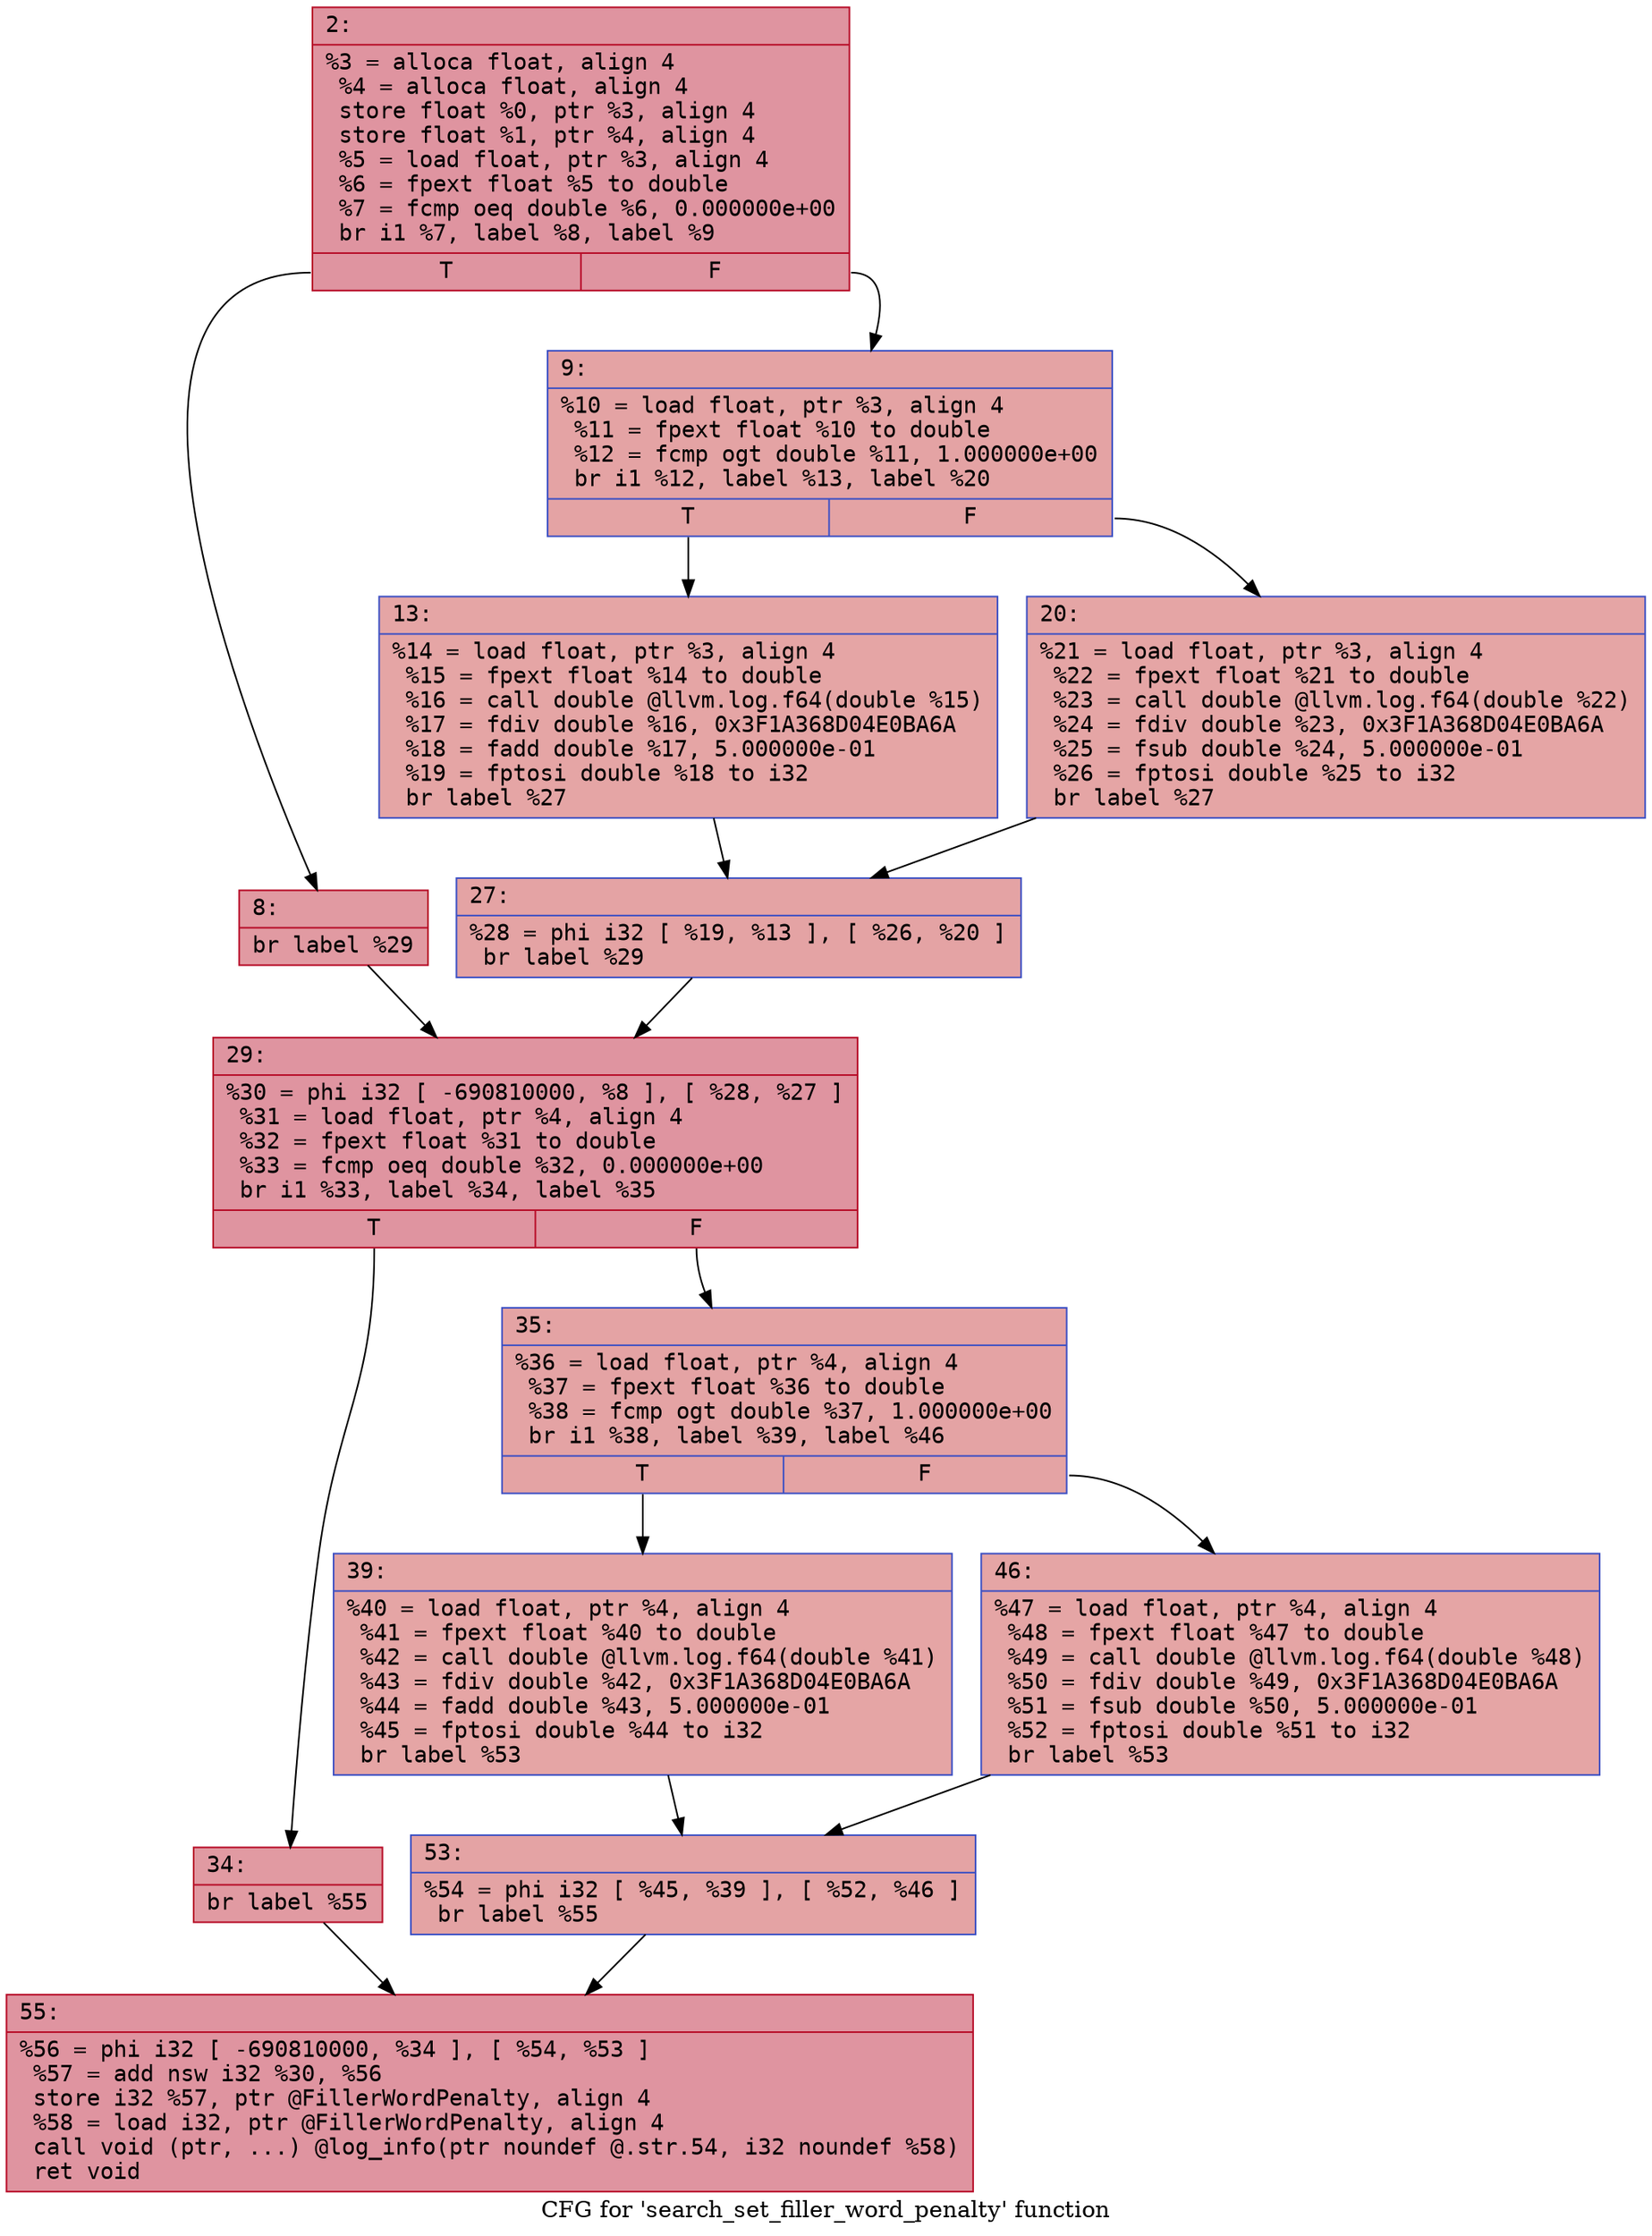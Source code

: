 digraph "CFG for 'search_set_filler_word_penalty' function" {
	label="CFG for 'search_set_filler_word_penalty' function";

	Node0x600002005130 [shape=record,color="#b70d28ff", style=filled, fillcolor="#b70d2870" fontname="Courier",label="{2:\l|  %3 = alloca float, align 4\l  %4 = alloca float, align 4\l  store float %0, ptr %3, align 4\l  store float %1, ptr %4, align 4\l  %5 = load float, ptr %3, align 4\l  %6 = fpext float %5 to double\l  %7 = fcmp oeq double %6, 0.000000e+00\l  br i1 %7, label %8, label %9\l|{<s0>T|<s1>F}}"];
	Node0x600002005130:s0 -> Node0x600002005360[tooltip="2 -> 8\nProbability 62.50%" ];
	Node0x600002005130:s1 -> Node0x6000020053b0[tooltip="2 -> 9\nProbability 37.50%" ];
	Node0x600002005360 [shape=record,color="#b70d28ff", style=filled, fillcolor="#bb1b2c70" fontname="Courier",label="{8:\l|  br label %29\l}"];
	Node0x600002005360 -> Node0x6000020054f0[tooltip="8 -> 29\nProbability 100.00%" ];
	Node0x6000020053b0 [shape=record,color="#3d50c3ff", style=filled, fillcolor="#c32e3170" fontname="Courier",label="{9:\l|  %10 = load float, ptr %3, align 4\l  %11 = fpext float %10 to double\l  %12 = fcmp ogt double %11, 1.000000e+00\l  br i1 %12, label %13, label %20\l|{<s0>T|<s1>F}}"];
	Node0x6000020053b0:s0 -> Node0x600002005400[tooltip="9 -> 13\nProbability 50.00%" ];
	Node0x6000020053b0:s1 -> Node0x600002005450[tooltip="9 -> 20\nProbability 50.00%" ];
	Node0x600002005400 [shape=record,color="#3d50c3ff", style=filled, fillcolor="#c5333470" fontname="Courier",label="{13:\l|  %14 = load float, ptr %3, align 4\l  %15 = fpext float %14 to double\l  %16 = call double @llvm.log.f64(double %15)\l  %17 = fdiv double %16, 0x3F1A368D04E0BA6A\l  %18 = fadd double %17, 5.000000e-01\l  %19 = fptosi double %18 to i32\l  br label %27\l}"];
	Node0x600002005400 -> Node0x6000020054a0[tooltip="13 -> 27\nProbability 100.00%" ];
	Node0x600002005450 [shape=record,color="#3d50c3ff", style=filled, fillcolor="#c5333470" fontname="Courier",label="{20:\l|  %21 = load float, ptr %3, align 4\l  %22 = fpext float %21 to double\l  %23 = call double @llvm.log.f64(double %22)\l  %24 = fdiv double %23, 0x3F1A368D04E0BA6A\l  %25 = fsub double %24, 5.000000e-01\l  %26 = fptosi double %25 to i32\l  br label %27\l}"];
	Node0x600002005450 -> Node0x6000020054a0[tooltip="20 -> 27\nProbability 100.00%" ];
	Node0x6000020054a0 [shape=record,color="#3d50c3ff", style=filled, fillcolor="#c32e3170" fontname="Courier",label="{27:\l|  %28 = phi i32 [ %19, %13 ], [ %26, %20 ]\l  br label %29\l}"];
	Node0x6000020054a0 -> Node0x6000020054f0[tooltip="27 -> 29\nProbability 100.00%" ];
	Node0x6000020054f0 [shape=record,color="#b70d28ff", style=filled, fillcolor="#b70d2870" fontname="Courier",label="{29:\l|  %30 = phi i32 [ -690810000, %8 ], [ %28, %27 ]\l  %31 = load float, ptr %4, align 4\l  %32 = fpext float %31 to double\l  %33 = fcmp oeq double %32, 0.000000e+00\l  br i1 %33, label %34, label %35\l|{<s0>T|<s1>F}}"];
	Node0x6000020054f0:s0 -> Node0x600002005540[tooltip="29 -> 34\nProbability 62.50%" ];
	Node0x6000020054f0:s1 -> Node0x600002005590[tooltip="29 -> 35\nProbability 37.50%" ];
	Node0x600002005540 [shape=record,color="#b70d28ff", style=filled, fillcolor="#bb1b2c70" fontname="Courier",label="{34:\l|  br label %55\l}"];
	Node0x600002005540 -> Node0x6000020056d0[tooltip="34 -> 55\nProbability 100.00%" ];
	Node0x600002005590 [shape=record,color="#3d50c3ff", style=filled, fillcolor="#c32e3170" fontname="Courier",label="{35:\l|  %36 = load float, ptr %4, align 4\l  %37 = fpext float %36 to double\l  %38 = fcmp ogt double %37, 1.000000e+00\l  br i1 %38, label %39, label %46\l|{<s0>T|<s1>F}}"];
	Node0x600002005590:s0 -> Node0x6000020055e0[tooltip="35 -> 39\nProbability 50.00%" ];
	Node0x600002005590:s1 -> Node0x600002005630[tooltip="35 -> 46\nProbability 50.00%" ];
	Node0x6000020055e0 [shape=record,color="#3d50c3ff", style=filled, fillcolor="#c5333470" fontname="Courier",label="{39:\l|  %40 = load float, ptr %4, align 4\l  %41 = fpext float %40 to double\l  %42 = call double @llvm.log.f64(double %41)\l  %43 = fdiv double %42, 0x3F1A368D04E0BA6A\l  %44 = fadd double %43, 5.000000e-01\l  %45 = fptosi double %44 to i32\l  br label %53\l}"];
	Node0x6000020055e0 -> Node0x600002005680[tooltip="39 -> 53\nProbability 100.00%" ];
	Node0x600002005630 [shape=record,color="#3d50c3ff", style=filled, fillcolor="#c5333470" fontname="Courier",label="{46:\l|  %47 = load float, ptr %4, align 4\l  %48 = fpext float %47 to double\l  %49 = call double @llvm.log.f64(double %48)\l  %50 = fdiv double %49, 0x3F1A368D04E0BA6A\l  %51 = fsub double %50, 5.000000e-01\l  %52 = fptosi double %51 to i32\l  br label %53\l}"];
	Node0x600002005630 -> Node0x600002005680[tooltip="46 -> 53\nProbability 100.00%" ];
	Node0x600002005680 [shape=record,color="#3d50c3ff", style=filled, fillcolor="#c32e3170" fontname="Courier",label="{53:\l|  %54 = phi i32 [ %45, %39 ], [ %52, %46 ]\l  br label %55\l}"];
	Node0x600002005680 -> Node0x6000020056d0[tooltip="53 -> 55\nProbability 100.00%" ];
	Node0x6000020056d0 [shape=record,color="#b70d28ff", style=filled, fillcolor="#b70d2870" fontname="Courier",label="{55:\l|  %56 = phi i32 [ -690810000, %34 ], [ %54, %53 ]\l  %57 = add nsw i32 %30, %56\l  store i32 %57, ptr @FillerWordPenalty, align 4\l  %58 = load i32, ptr @FillerWordPenalty, align 4\l  call void (ptr, ...) @log_info(ptr noundef @.str.54, i32 noundef %58)\l  ret void\l}"];
}
